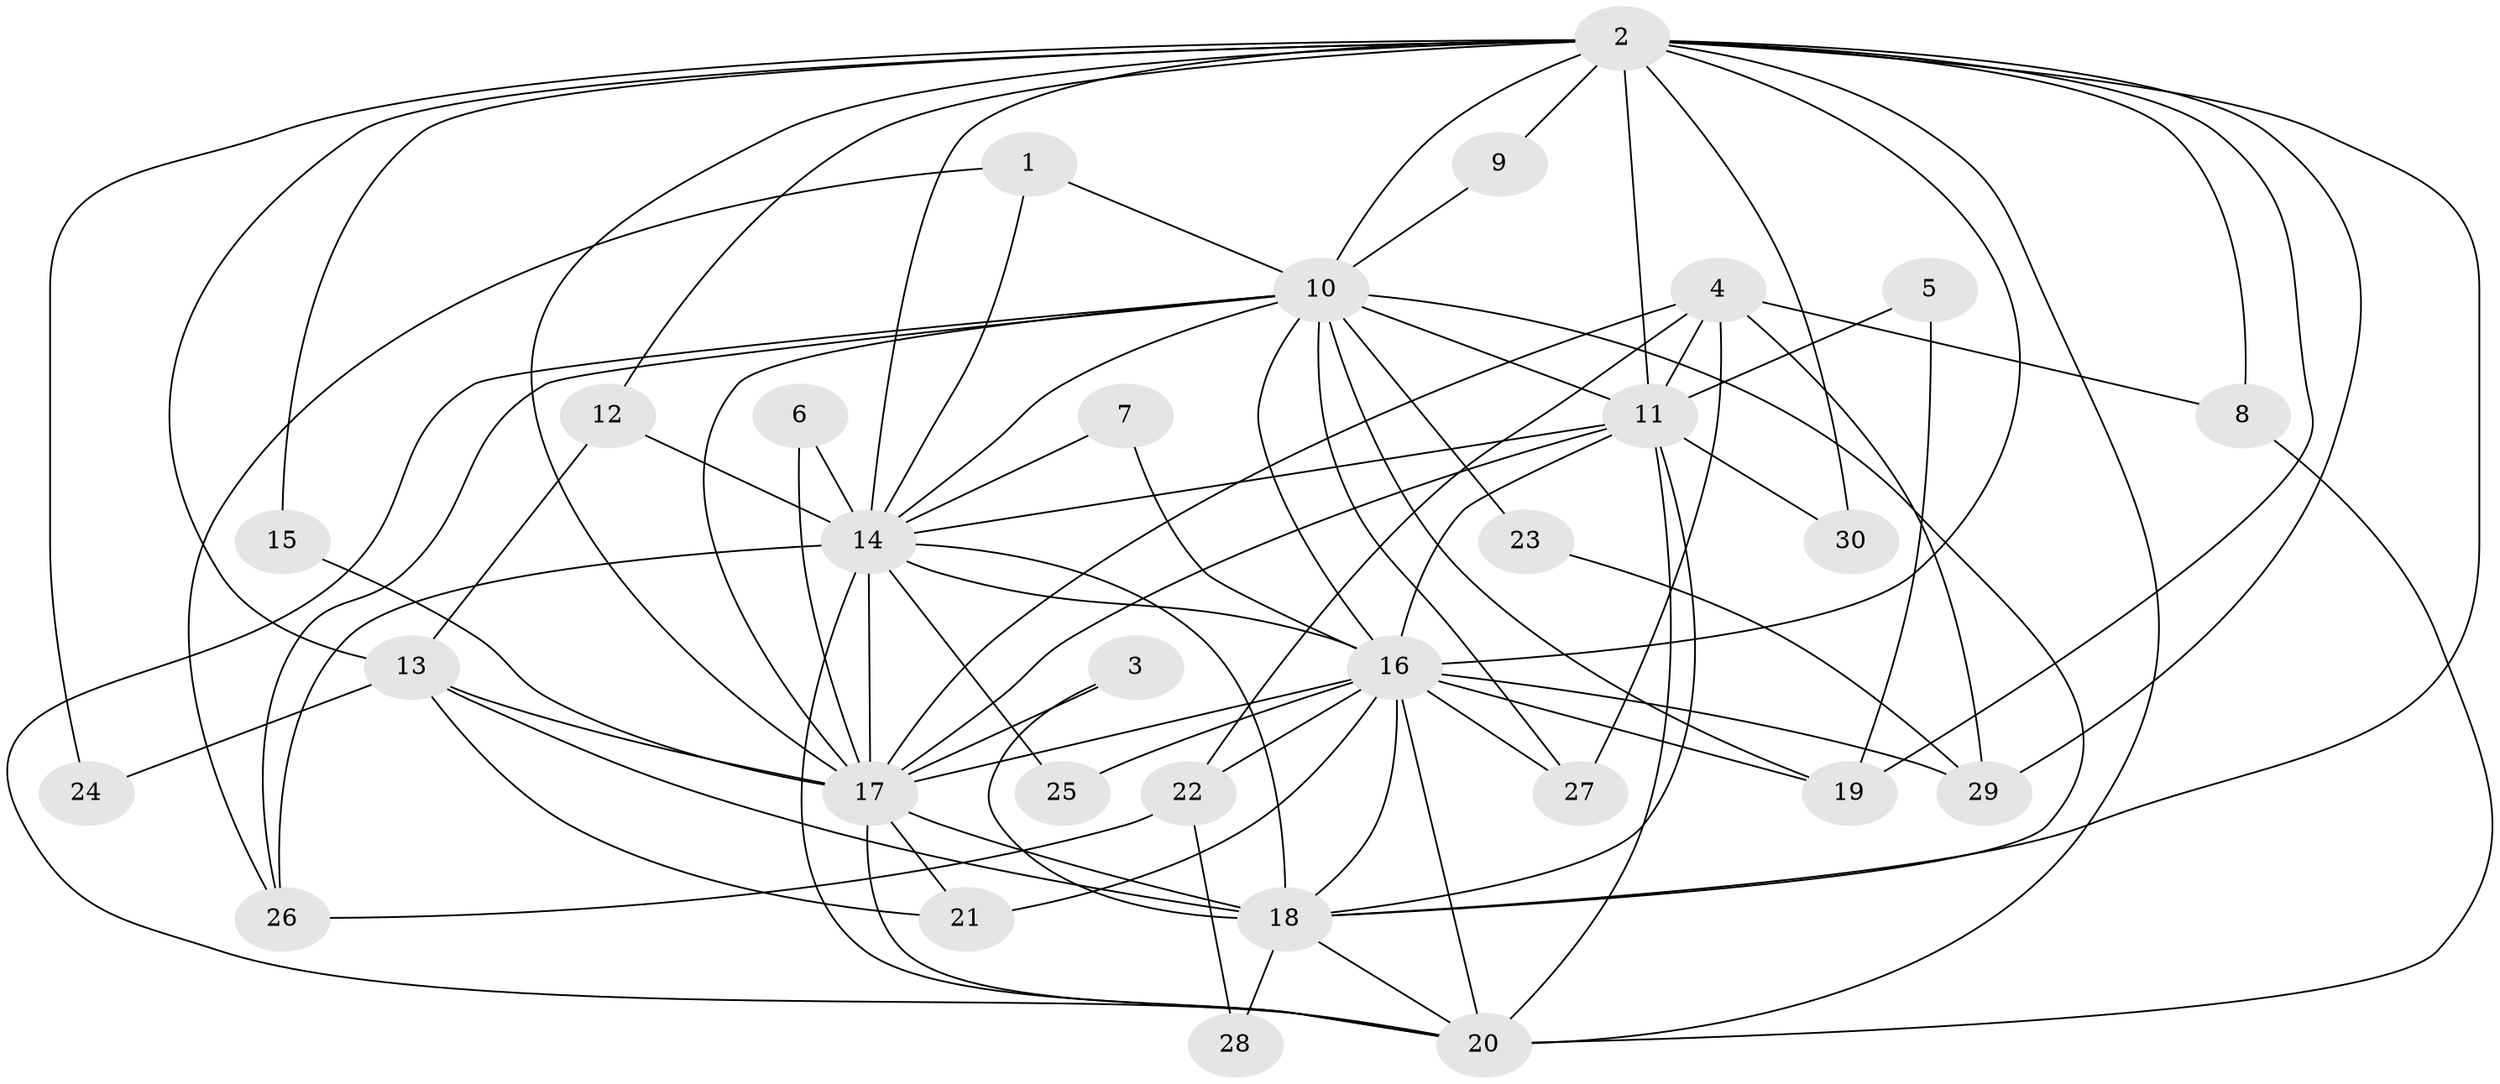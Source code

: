 // original degree distribution, {20: 0.01694915254237288, 13: 0.01694915254237288, 16: 0.05084745762711865, 10: 0.01694915254237288, 18: 0.01694915254237288, 17: 0.01694915254237288, 19: 0.01694915254237288, 12: 0.01694915254237288, 3: 0.1864406779661017, 7: 0.03389830508474576, 4: 0.0847457627118644, 2: 0.5254237288135594}
// Generated by graph-tools (version 1.1) at 2025/25/03/09/25 03:25:38]
// undirected, 30 vertices, 81 edges
graph export_dot {
graph [start="1"]
  node [color=gray90,style=filled];
  1;
  2;
  3;
  4;
  5;
  6;
  7;
  8;
  9;
  10;
  11;
  12;
  13;
  14;
  15;
  16;
  17;
  18;
  19;
  20;
  21;
  22;
  23;
  24;
  25;
  26;
  27;
  28;
  29;
  30;
  1 -- 10 [weight=1.0];
  1 -- 14 [weight=1.0];
  1 -- 26 [weight=1.0];
  2 -- 8 [weight=1.0];
  2 -- 9 [weight=1.0];
  2 -- 10 [weight=3.0];
  2 -- 11 [weight=3.0];
  2 -- 12 [weight=1.0];
  2 -- 13 [weight=1.0];
  2 -- 14 [weight=4.0];
  2 -- 15 [weight=1.0];
  2 -- 16 [weight=3.0];
  2 -- 17 [weight=2.0];
  2 -- 18 [weight=2.0];
  2 -- 19 [weight=2.0];
  2 -- 20 [weight=2.0];
  2 -- 24 [weight=1.0];
  2 -- 29 [weight=2.0];
  2 -- 30 [weight=1.0];
  3 -- 17 [weight=1.0];
  3 -- 18 [weight=1.0];
  4 -- 8 [weight=1.0];
  4 -- 11 [weight=1.0];
  4 -- 17 [weight=2.0];
  4 -- 22 [weight=1.0];
  4 -- 27 [weight=1.0];
  4 -- 29 [weight=1.0];
  5 -- 11 [weight=1.0];
  5 -- 19 [weight=1.0];
  6 -- 14 [weight=1.0];
  6 -- 17 [weight=1.0];
  7 -- 14 [weight=1.0];
  7 -- 16 [weight=1.0];
  8 -- 20 [weight=1.0];
  9 -- 10 [weight=1.0];
  10 -- 11 [weight=1.0];
  10 -- 14 [weight=2.0];
  10 -- 16 [weight=1.0];
  10 -- 17 [weight=1.0];
  10 -- 18 [weight=1.0];
  10 -- 19 [weight=1.0];
  10 -- 20 [weight=1.0];
  10 -- 23 [weight=1.0];
  10 -- 26 [weight=1.0];
  10 -- 27 [weight=1.0];
  11 -- 14 [weight=2.0];
  11 -- 16 [weight=3.0];
  11 -- 17 [weight=1.0];
  11 -- 18 [weight=1.0];
  11 -- 20 [weight=3.0];
  11 -- 30 [weight=1.0];
  12 -- 13 [weight=1.0];
  12 -- 14 [weight=1.0];
  13 -- 17 [weight=1.0];
  13 -- 18 [weight=2.0];
  13 -- 21 [weight=1.0];
  13 -- 24 [weight=1.0];
  14 -- 16 [weight=2.0];
  14 -- 17 [weight=3.0];
  14 -- 18 [weight=3.0];
  14 -- 20 [weight=2.0];
  14 -- 25 [weight=1.0];
  14 -- 26 [weight=1.0];
  15 -- 17 [weight=1.0];
  16 -- 17 [weight=1.0];
  16 -- 18 [weight=1.0];
  16 -- 19 [weight=2.0];
  16 -- 20 [weight=2.0];
  16 -- 21 [weight=1.0];
  16 -- 22 [weight=1.0];
  16 -- 25 [weight=1.0];
  16 -- 27 [weight=1.0];
  16 -- 29 [weight=1.0];
  17 -- 18 [weight=1.0];
  17 -- 20 [weight=2.0];
  17 -- 21 [weight=1.0];
  18 -- 20 [weight=1.0];
  18 -- 28 [weight=1.0];
  22 -- 26 [weight=1.0];
  22 -- 28 [weight=1.0];
  23 -- 29 [weight=1.0];
}

